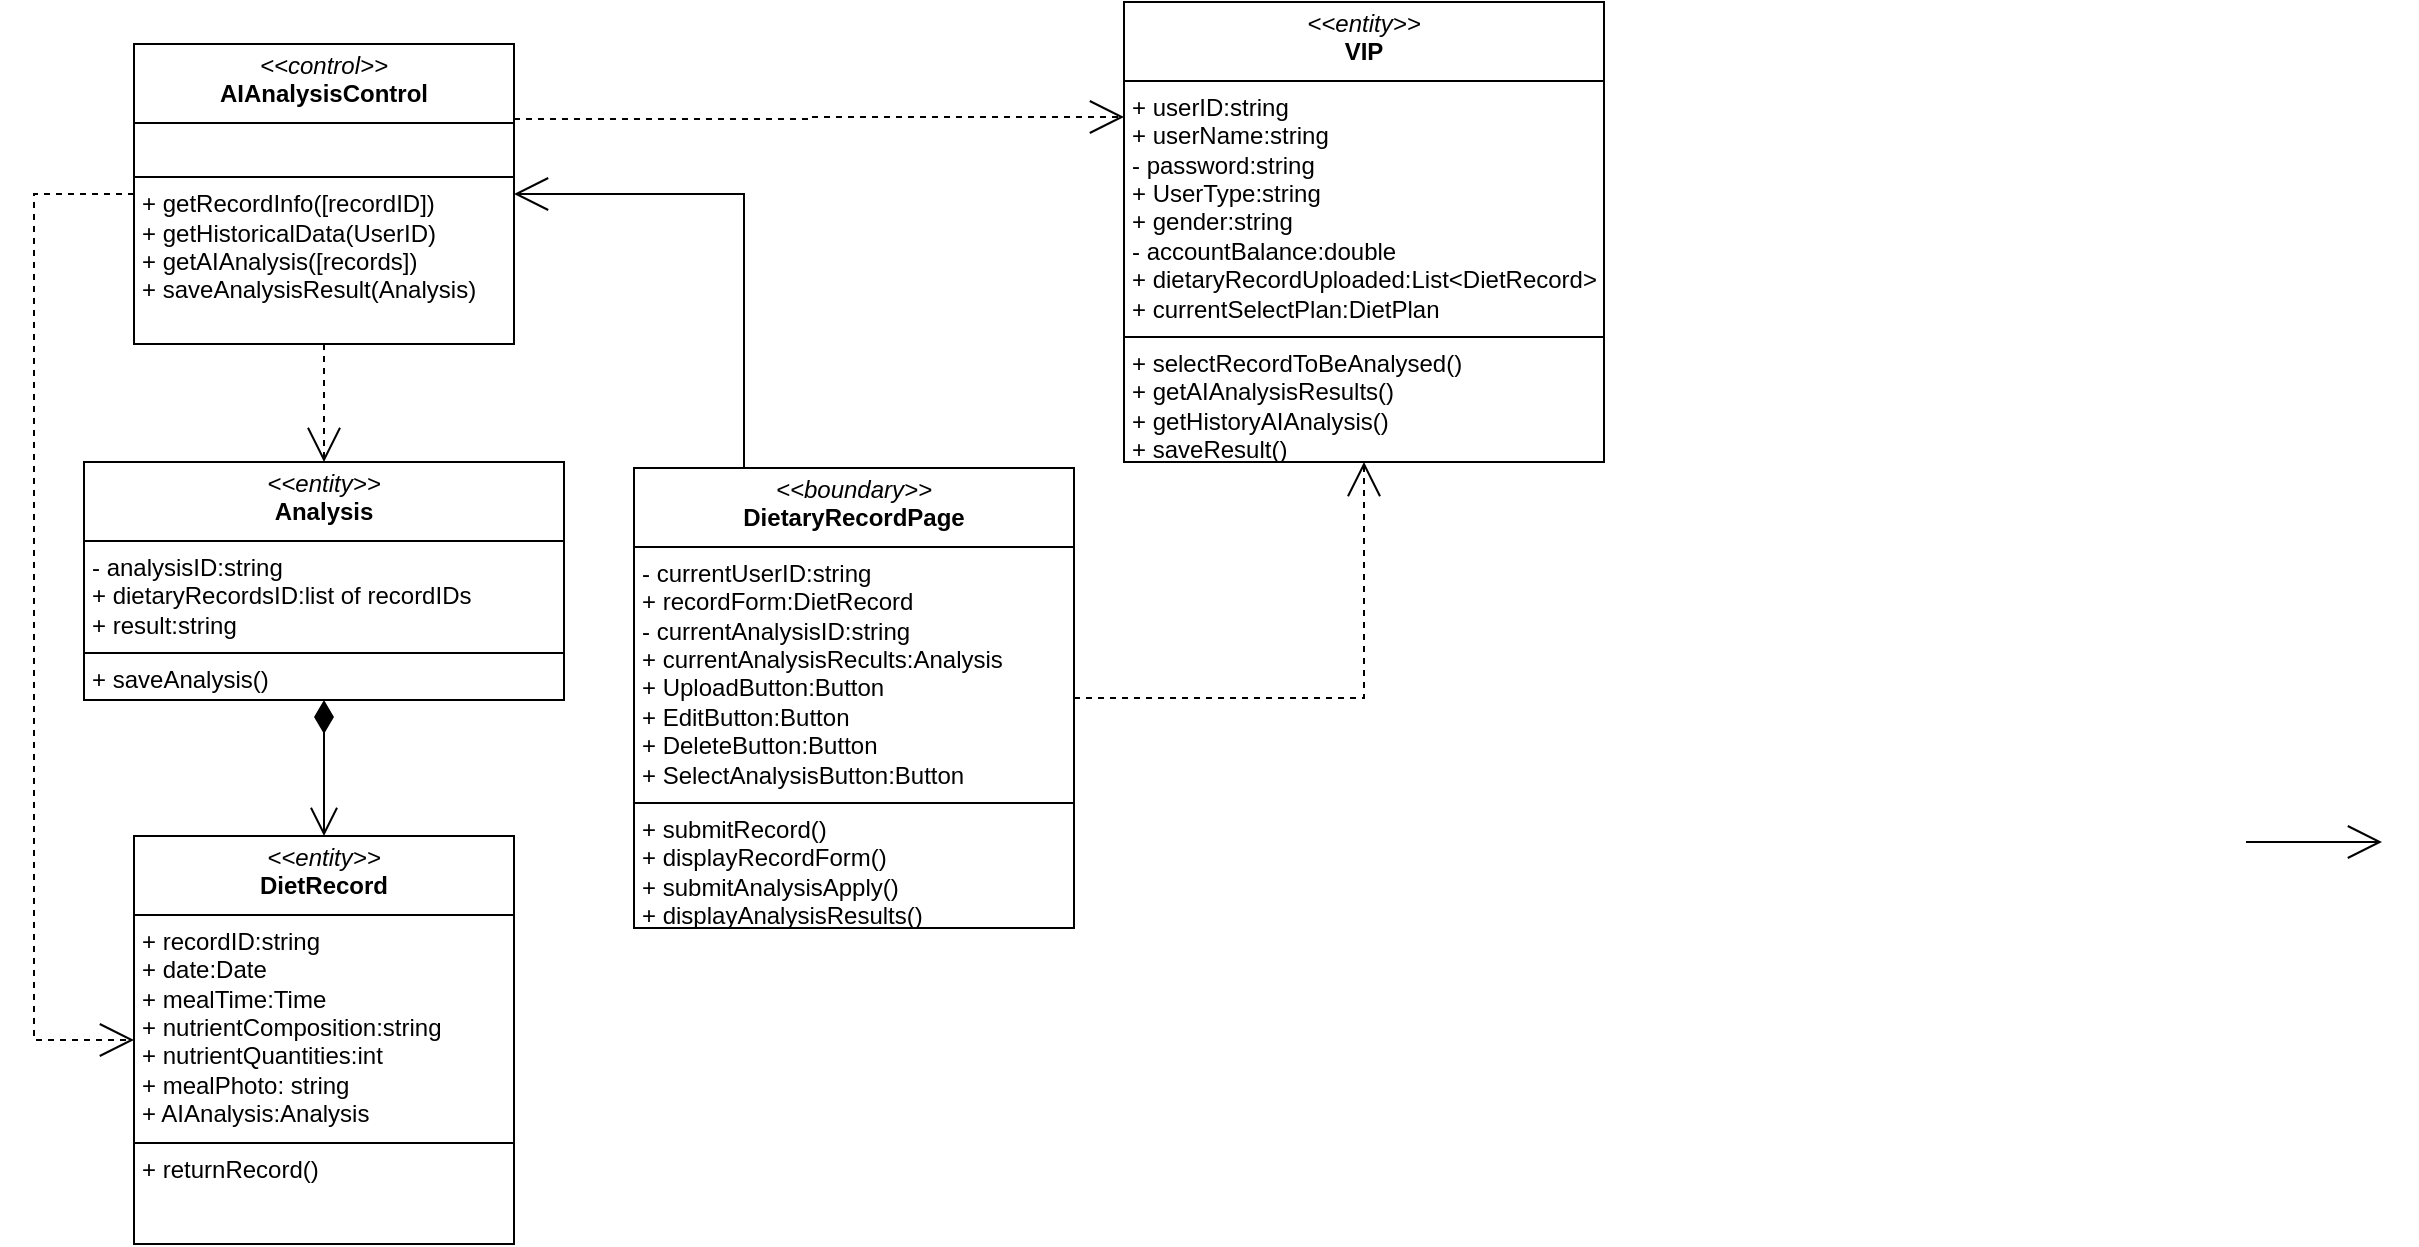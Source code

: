 <mxfile version="24.7.17">
  <diagram name="第 1 页" id="1KyvJg9Dfp8HcKJMhA1z">
    <mxGraphModel dx="1285" dy="866" grid="1" gridSize="10" guides="1" tooltips="1" connect="1" arrows="1" fold="1" page="1" pageScale="1" pageWidth="827" pageHeight="1169" math="0" shadow="0">
      <root>
        <mxCell id="0" />
        <mxCell id="1" parent="0" />
        <mxCell id="eNEeWhXUi8Uf6feVWcew-4" style="edgeStyle=orthogonalEdgeStyle;rounded=0;orthogonalLoop=1;jettySize=auto;html=1;exitX=0.25;exitY=0;exitDx=0;exitDy=0;entryX=1;entryY=0.5;entryDx=0;entryDy=0;endArrow=open;endFill=0;startSize=15;endSize=15;" edge="1" parent="1" source="eNEeWhXUi8Uf6feVWcew-5" target="eNEeWhXUi8Uf6feVWcew-23">
          <mxGeometry relative="1" as="geometry" />
        </mxCell>
        <mxCell id="eNEeWhXUi8Uf6feVWcew-50" style="edgeStyle=orthogonalEdgeStyle;rounded=0;orthogonalLoop=1;jettySize=auto;html=1;exitX=1;exitY=0.5;exitDx=0;exitDy=0;entryX=0.5;entryY=1;entryDx=0;entryDy=0;dashed=1;endArrow=open;endFill=0;endSize=15;" edge="1" parent="1" source="eNEeWhXUi8Uf6feVWcew-5" target="eNEeWhXUi8Uf6feVWcew-30">
          <mxGeometry relative="1" as="geometry" />
        </mxCell>
        <mxCell id="eNEeWhXUi8Uf6feVWcew-5" value="&lt;p style=&quot;margin:0px;margin-top:4px;text-align:center;&quot;&gt;&lt;i&gt;&amp;lt;&amp;lt;boundary&amp;gt;&amp;gt;&lt;/i&gt;&lt;br&gt;&lt;b&gt;DietaryRecordPage&lt;/b&gt;&lt;/p&gt;&lt;hr size=&quot;1&quot; style=&quot;border-style:solid;&quot;&gt;&lt;p style=&quot;margin:0px;margin-left:4px;&quot;&gt;- currentUserID:string&lt;br&gt;+ recordForm:DietRecord&lt;/p&gt;&lt;p style=&quot;margin:0px;margin-left:4px;&quot;&gt;- currentAnalysisID:string&lt;/p&gt;&lt;p style=&quot;margin:0px;margin-left:4px;&quot;&gt;+ currentAnalysisRecults:Analysis&lt;/p&gt;&lt;p style=&quot;margin:0px;margin-left:4px;&quot;&gt;+ UploadButton:Button&lt;/p&gt;&lt;p style=&quot;margin:0px;margin-left:4px;&quot;&gt;+ EditButton:Button&lt;/p&gt;&lt;p style=&quot;margin:0px;margin-left:4px;&quot;&gt;+ DeleteButton:Button&lt;/p&gt;&lt;p style=&quot;margin:0px;margin-left:4px;&quot;&gt;+ SelectAnalysisButton:Button&lt;/p&gt;&lt;hr size=&quot;1&quot; style=&quot;border-style:solid;&quot;&gt;&lt;p style=&quot;margin:0px;margin-left:4px;&quot;&gt;+ submitRecord()&lt;br&gt;+ displayRecordForm()&lt;/p&gt;&lt;p style=&quot;margin:0px;margin-left:4px;&quot;&gt;+ submitAnalysisApply()&lt;/p&gt;&lt;p style=&quot;margin:0px;margin-left:4px;&quot;&gt;+ displayAnalysisResults()&lt;/p&gt;" style="verticalAlign=top;align=left;overflow=fill;html=1;whiteSpace=wrap;" vertex="1" parent="1">
          <mxGeometry x="730" y="583" width="220" height="230" as="geometry" />
        </mxCell>
        <mxCell id="eNEeWhXUi8Uf6feVWcew-6" style="edgeStyle=orthogonalEdgeStyle;rounded=0;orthogonalLoop=1;jettySize=auto;html=1;exitX=0;exitY=0.25;exitDx=0;exitDy=0;entryX=1;entryY=0.25;entryDx=0;entryDy=0;endArrow=open;endFill=0;startSize=15;endSize=15;" edge="1" parent="1" source="eNEeWhXUi8Uf6feVWcew-8">
          <mxGeometry relative="1" as="geometry">
            <mxPoint x="670" y="1031" as="targetPoint" />
          </mxGeometry>
        </mxCell>
        <mxCell id="eNEeWhXUi8Uf6feVWcew-7" style="edgeStyle=orthogonalEdgeStyle;rounded=0;orthogonalLoop=1;jettySize=auto;html=1;exitX=0;exitY=0.5;exitDx=0;exitDy=0;entryX=1;entryY=0.25;entryDx=0;entryDy=0;endArrow=open;endFill=0;startSize=15;endSize=15;" edge="1" parent="1" source="eNEeWhXUi8Uf6feVWcew-8">
          <mxGeometry relative="1" as="geometry">
            <mxPoint x="670" y="1198.5" as="targetPoint" />
          </mxGeometry>
        </mxCell>
        <mxCell id="eNEeWhXUi8Uf6feVWcew-9" style="edgeStyle=orthogonalEdgeStyle;rounded=0;orthogonalLoop=1;jettySize=auto;html=1;exitX=0.5;exitY=0;exitDx=0;exitDy=0;entryX=0.5;entryY=1;entryDx=0;entryDy=0;dashed=1;endArrow=open;endFill=0;startSize=15;endSize=15;" edge="1" parent="1" target="eNEeWhXUi8Uf6feVWcew-36">
          <mxGeometry relative="1" as="geometry">
            <mxPoint x="1441" y="695" as="sourcePoint" />
          </mxGeometry>
        </mxCell>
        <mxCell id="eNEeWhXUi8Uf6feVWcew-10" style="edgeStyle=orthogonalEdgeStyle;rounded=0;orthogonalLoop=1;jettySize=auto;html=1;exitX=1;exitY=0.5;exitDx=0;exitDy=0;entryX=0;entryY=0.5;entryDx=0;entryDy=0;endArrow=open;endFill=0;startSize=15;endSize=15;" edge="1" parent="1" target="eNEeWhXUi8Uf6feVWcew-26">
          <mxGeometry relative="1" as="geometry">
            <mxPoint x="1604" y="770" as="targetPoint" />
            <mxPoint x="1536" y="770" as="sourcePoint" />
          </mxGeometry>
        </mxCell>
        <mxCell id="eNEeWhXUi8Uf6feVWcew-12" style="edgeStyle=orthogonalEdgeStyle;rounded=0;orthogonalLoop=1;jettySize=auto;html=1;exitX=0.5;exitY=1;exitDx=0;exitDy=0;entryX=0.5;entryY=0;entryDx=0;entryDy=0;dashed=1;endArrow=open;endFill=0;" edge="1" parent="1" target="eNEeWhXUi8Uf6feVWcew-33">
          <mxGeometry relative="1" as="geometry">
            <mxPoint x="1441" y="1081" as="sourcePoint" />
          </mxGeometry>
        </mxCell>
        <mxCell id="eNEeWhXUi8Uf6feVWcew-13" style="edgeStyle=orthogonalEdgeStyle;rounded=0;orthogonalLoop=1;jettySize=auto;html=1;exitX=1;exitY=0.5;exitDx=0;exitDy=0;entryX=0.5;entryY=1;entryDx=0;entryDy=0;dashed=1;endArrow=open;endFill=0;endSize=15;" edge="1" parent="1" source="eNEeWhXUi8Uf6feVWcew-14">
          <mxGeometry relative="1" as="geometry">
            <Array as="points">
              <mxPoint x="1817" y="996" />
              <mxPoint x="1817" y="1317" />
              <mxPoint x="305" y="1317" />
            </Array>
            <mxPoint x="306" y="1390" as="targetPoint" />
          </mxGeometry>
        </mxCell>
        <mxCell id="eNEeWhXUi8Uf6feVWcew-15" value="&lt;p style=&quot;margin:0px;margin-top:4px;text-align:center;&quot;&gt;&lt;i&gt;&amp;lt;&amp;lt;entity&amp;gt;&amp;gt;&lt;/i&gt;&lt;br&gt;&lt;b&gt;DietRecord&lt;/b&gt;&lt;/p&gt;&lt;hr size=&quot;1&quot; style=&quot;border-style:solid;&quot;&gt;&lt;p style=&quot;margin:0px;margin-left:4px;&quot;&gt;+ recordID:string&lt;/p&gt;&lt;p style=&quot;margin:0px;margin-left:4px;&quot;&gt;+ date:Date&lt;/p&gt;&lt;p style=&quot;margin:0px;margin-left:4px;&quot;&gt;+ mealTime:Time&lt;/p&gt;&lt;p style=&quot;margin:0px;margin-left:4px;&quot;&gt;+&amp;nbsp;nutrientComposition:string&lt;/p&gt;&lt;p style=&quot;margin:0px;margin-left:4px;&quot;&gt;+ nutrientQuantities:int&lt;/p&gt;&lt;p style=&quot;margin:0px;margin-left:4px;&quot;&gt;+ mealPhoto: string&lt;/p&gt;&lt;p style=&quot;margin:0px;margin-left:4px;&quot;&gt;+ AIAnalysis:Analysis&lt;/p&gt;&lt;hr size=&quot;1&quot; style=&quot;border-style:solid;&quot;&gt;&lt;p style=&quot;margin:0px;margin-left:4px;&quot;&gt;+ returnRecord()&lt;/p&gt;" style="verticalAlign=top;align=left;overflow=fill;html=1;whiteSpace=wrap;" vertex="1" parent="1">
          <mxGeometry x="480" y="767" width="190" height="204" as="geometry" />
        </mxCell>
        <mxCell id="eNEeWhXUi8Uf6feVWcew-17" value="&lt;p style=&quot;margin:0px;margin-top:4px;text-align:center;&quot;&gt;&lt;i&gt;&amp;lt;&amp;lt;entity&amp;gt;&amp;gt;&lt;/i&gt;&lt;br&gt;&lt;b&gt;Analysis&lt;/b&gt;&lt;/p&gt;&lt;hr size=&quot;1&quot; style=&quot;border-style:solid;&quot;&gt;&lt;p style=&quot;margin:0px;margin-left:4px;&quot;&gt;- analysisID:string&lt;/p&gt;&lt;p style=&quot;margin:0px;margin-left:4px;&quot;&gt;+ dietaryRecordsID:list of recordIDs&lt;/p&gt;&lt;p style=&quot;margin:0px;margin-left:4px;&quot;&gt;+ result:string&lt;/p&gt;&lt;hr size=&quot;1&quot; style=&quot;border-style:solid;&quot;&gt;&lt;p style=&quot;margin:0px;margin-left:4px;&quot;&gt;+ saveAnalysis()&lt;/p&gt;&lt;p style=&quot;margin:0px;margin-left:4px;&quot;&gt;&lt;br&gt;&lt;/p&gt;" style="verticalAlign=top;align=left;overflow=fill;html=1;whiteSpace=wrap;" vertex="1" parent="1">
          <mxGeometry x="455" y="580" width="240" height="119" as="geometry" />
        </mxCell>
        <mxCell id="eNEeWhXUi8Uf6feVWcew-22" style="edgeStyle=orthogonalEdgeStyle;rounded=0;orthogonalLoop=1;jettySize=auto;html=1;exitX=1;exitY=0.25;exitDx=0;exitDy=0;entryX=0;entryY=0.25;entryDx=0;entryDy=0;dashed=1;endArrow=open;endFill=0;startSize=15;endSize=15;" edge="1" parent="1" source="eNEeWhXUi8Uf6feVWcew-23" target="eNEeWhXUi8Uf6feVWcew-30">
          <mxGeometry relative="1" as="geometry" />
        </mxCell>
        <mxCell id="eNEeWhXUi8Uf6feVWcew-47" style="edgeStyle=orthogonalEdgeStyle;rounded=0;orthogonalLoop=1;jettySize=auto;html=1;entryX=0.5;entryY=0;entryDx=0;entryDy=0;dashed=1;startSize=15;endSize=15;endArrow=open;endFill=0;" edge="1" parent="1" source="eNEeWhXUi8Uf6feVWcew-23" target="eNEeWhXUi8Uf6feVWcew-17">
          <mxGeometry relative="1" as="geometry" />
        </mxCell>
        <mxCell id="eNEeWhXUi8Uf6feVWcew-49" style="edgeStyle=orthogonalEdgeStyle;rounded=0;orthogonalLoop=1;jettySize=auto;html=1;entryX=0;entryY=0.5;entryDx=0;entryDy=0;dashed=1;endArrow=open;endFill=0;endSize=15;" edge="1" parent="1" source="eNEeWhXUi8Uf6feVWcew-23" target="eNEeWhXUi8Uf6feVWcew-15">
          <mxGeometry relative="1" as="geometry">
            <Array as="points">
              <mxPoint x="430" y="446" />
              <mxPoint x="430" y="869" />
            </Array>
          </mxGeometry>
        </mxCell>
        <mxCell id="eNEeWhXUi8Uf6feVWcew-23" value="&lt;p style=&quot;margin:0px;margin-top:4px;text-align:center;&quot;&gt;&lt;i&gt;&amp;lt;&amp;lt;control&amp;gt;&amp;gt;&lt;/i&gt;&lt;br&gt;&lt;b&gt;AIAnalysisControl&lt;/b&gt;&lt;/p&gt;&lt;hr size=&quot;1&quot; style=&quot;border-style:solid;&quot;&gt;&lt;p style=&quot;margin:0px;margin-left:4px;&quot;&gt;&lt;br&gt;&lt;/p&gt;&lt;hr size=&quot;1&quot; style=&quot;border-style:solid;&quot;&gt;&lt;p style=&quot;margin:0px;margin-left:4px;&quot;&gt;+ getRecordInfo([recordID])&lt;/p&gt;&lt;p style=&quot;margin:0px;margin-left:4px;&quot;&gt;+ getHistoricalData(UserID)&lt;/p&gt;&lt;p style=&quot;margin:0px;margin-left:4px;&quot;&gt;+ getAIAnalysis([records])&lt;/p&gt;&lt;p style=&quot;margin:0px;margin-left:4px;&quot;&gt;+ saveAnalysisResult(Analysis)&lt;/p&gt;" style="verticalAlign=top;align=left;overflow=fill;html=1;whiteSpace=wrap;" vertex="1" parent="1">
          <mxGeometry x="480" y="371" width="190" height="150" as="geometry" />
        </mxCell>
        <mxCell id="eNEeWhXUi8Uf6feVWcew-24" style="edgeStyle=orthogonalEdgeStyle;rounded=0;orthogonalLoop=1;jettySize=auto;html=1;exitX=0;exitY=0.5;exitDx=0;exitDy=0;entryX=1;entryY=0.5;entryDx=0;entryDy=0;dashed=1;endArrow=open;endFill=0;startSize=15;endSize=15;" edge="1" parent="1" source="eNEeWhXUi8Uf6feVWcew-25">
          <mxGeometry relative="1" as="geometry">
            <mxPoint x="401" y="1283.5" as="targetPoint" />
          </mxGeometry>
        </mxCell>
        <mxCell id="eNEeWhXUi8Uf6feVWcew-28" style="edgeStyle=orthogonalEdgeStyle;rounded=0;orthogonalLoop=1;jettySize=auto;html=1;exitX=0;exitY=0.25;exitDx=0;exitDy=0;entryX=1;entryY=0.25;entryDx=0;entryDy=0;dashed=1;endArrow=open;endFill=0;startSize=15;endSize=15;" edge="1" parent="1" source="eNEeWhXUi8Uf6feVWcew-29">
          <mxGeometry relative="1" as="geometry">
            <mxPoint x="400" y="1031.5" as="targetPoint" />
          </mxGeometry>
        </mxCell>
        <mxCell id="eNEeWhXUi8Uf6feVWcew-30" value="&lt;p style=&quot;margin:0px;margin-top:4px;text-align:center;&quot;&gt;&lt;i&gt;&amp;lt;&amp;lt;entity&amp;gt;&amp;gt;&lt;/i&gt;&lt;br&gt;&lt;b&gt;VIP&lt;/b&gt;&lt;/p&gt;&lt;hr size=&quot;1&quot; style=&quot;border-style:solid;&quot;&gt;&lt;p style=&quot;margin: 0px 0px 0px 4px;&quot;&gt;+ userID:string&lt;/p&gt;&lt;p style=&quot;margin: 0px 0px 0px 4px;&quot;&gt;+ userName:string&lt;/p&gt;&lt;p style=&quot;margin: 0px 0px 0px 4px;&quot;&gt;- password:string&lt;/p&gt;&lt;p style=&quot;margin: 0px 0px 0px 4px;&quot;&gt;+ UserType:string&lt;/p&gt;&lt;p style=&quot;margin: 0px 0px 0px 4px;&quot;&gt;+ gender:string&lt;/p&gt;&lt;p style=&quot;margin: 0px 0px 0px 4px;&quot;&gt;- accountBalance:double&lt;/p&gt;&lt;p style=&quot;margin: 0px 0px 0px 4px;&quot;&gt;+ dietaryRecordUploaded:List&amp;lt;DietRecord&amp;gt;&lt;/p&gt;&lt;p style=&quot;margin: 0px 0px 0px 4px;&quot;&gt;+ currentSelectPlan:DietPlan&lt;/p&gt;&lt;hr size=&quot;1&quot; style=&quot;border-style:solid;&quot;&gt;&lt;p style=&quot;margin:0px;margin-left:4px;&quot;&gt;+ selectRecordToBeAnalysed()&lt;/p&gt;&lt;p style=&quot;margin:0px;margin-left:4px;&quot;&gt;+ getAIAnalysisResults()&lt;/p&gt;&lt;p style=&quot;margin:0px;margin-left:4px;&quot;&gt;+ getHistoryAIAnalysis()&lt;/p&gt;&lt;p style=&quot;margin:0px;margin-left:4px;&quot;&gt;+ saveResult()&lt;/p&gt;&lt;p style=&quot;margin:0px;margin-left:4px;&quot;&gt;&lt;br&gt;&lt;/p&gt;" style="verticalAlign=top;align=left;overflow=fill;html=1;whiteSpace=wrap;" vertex="1" parent="1">
          <mxGeometry x="975" y="350" width="240" height="230" as="geometry" />
        </mxCell>
        <mxCell id="eNEeWhXUi8Uf6feVWcew-32" style="edgeStyle=orthogonalEdgeStyle;rounded=0;orthogonalLoop=1;jettySize=auto;html=1;exitX=1;exitY=0.5;exitDx=0;exitDy=0;entryX=0;entryY=0.5;entryDx=0;entryDy=0;endArrow=open;endFill=0;endSize=15;" edge="1" parent="1" target="eNEeWhXUi8Uf6feVWcew-27">
          <mxGeometry relative="1" as="geometry">
            <mxPoint x="1547.0" y="1179" as="sourcePoint" />
          </mxGeometry>
        </mxCell>
        <mxCell id="eNEeWhXUi8Uf6feVWcew-44" style="edgeStyle=orthogonalEdgeStyle;rounded=0;orthogonalLoop=1;jettySize=auto;html=1;exitX=0.5;exitY=0;exitDx=0;exitDy=0;entryX=0.002;entryY=0.558;entryDx=0;entryDy=0;entryPerimeter=0;dashed=1;" edge="1" parent="1" source="eNEeWhXUi8Uf6feVWcew-25">
          <mxGeometry relative="1" as="geometry">
            <mxPoint x="220.38" y="1488.12" as="targetPoint" />
          </mxGeometry>
        </mxCell>
        <mxCell id="eNEeWhXUi8Uf6feVWcew-48" value="&amp;nbsp;" style="endArrow=open;html=1;endSize=12;startArrow=diamondThin;startSize=14;startFill=1;edgeStyle=orthogonalEdgeStyle;align=left;verticalAlign=bottom;rounded=0;exitX=0.5;exitY=1;exitDx=0;exitDy=0;entryX=0.5;entryY=0;entryDx=0;entryDy=0;" edge="1" parent="1" source="eNEeWhXUi8Uf6feVWcew-17" target="eNEeWhXUi8Uf6feVWcew-15">
          <mxGeometry x="0.013" y="306" relative="1" as="geometry">
            <mxPoint x="881" y="564" as="sourcePoint" />
            <mxPoint x="1041" y="564" as="targetPoint" />
            <mxPoint x="-1" y="-23" as="offset" />
          </mxGeometry>
        </mxCell>
      </root>
    </mxGraphModel>
  </diagram>
</mxfile>
